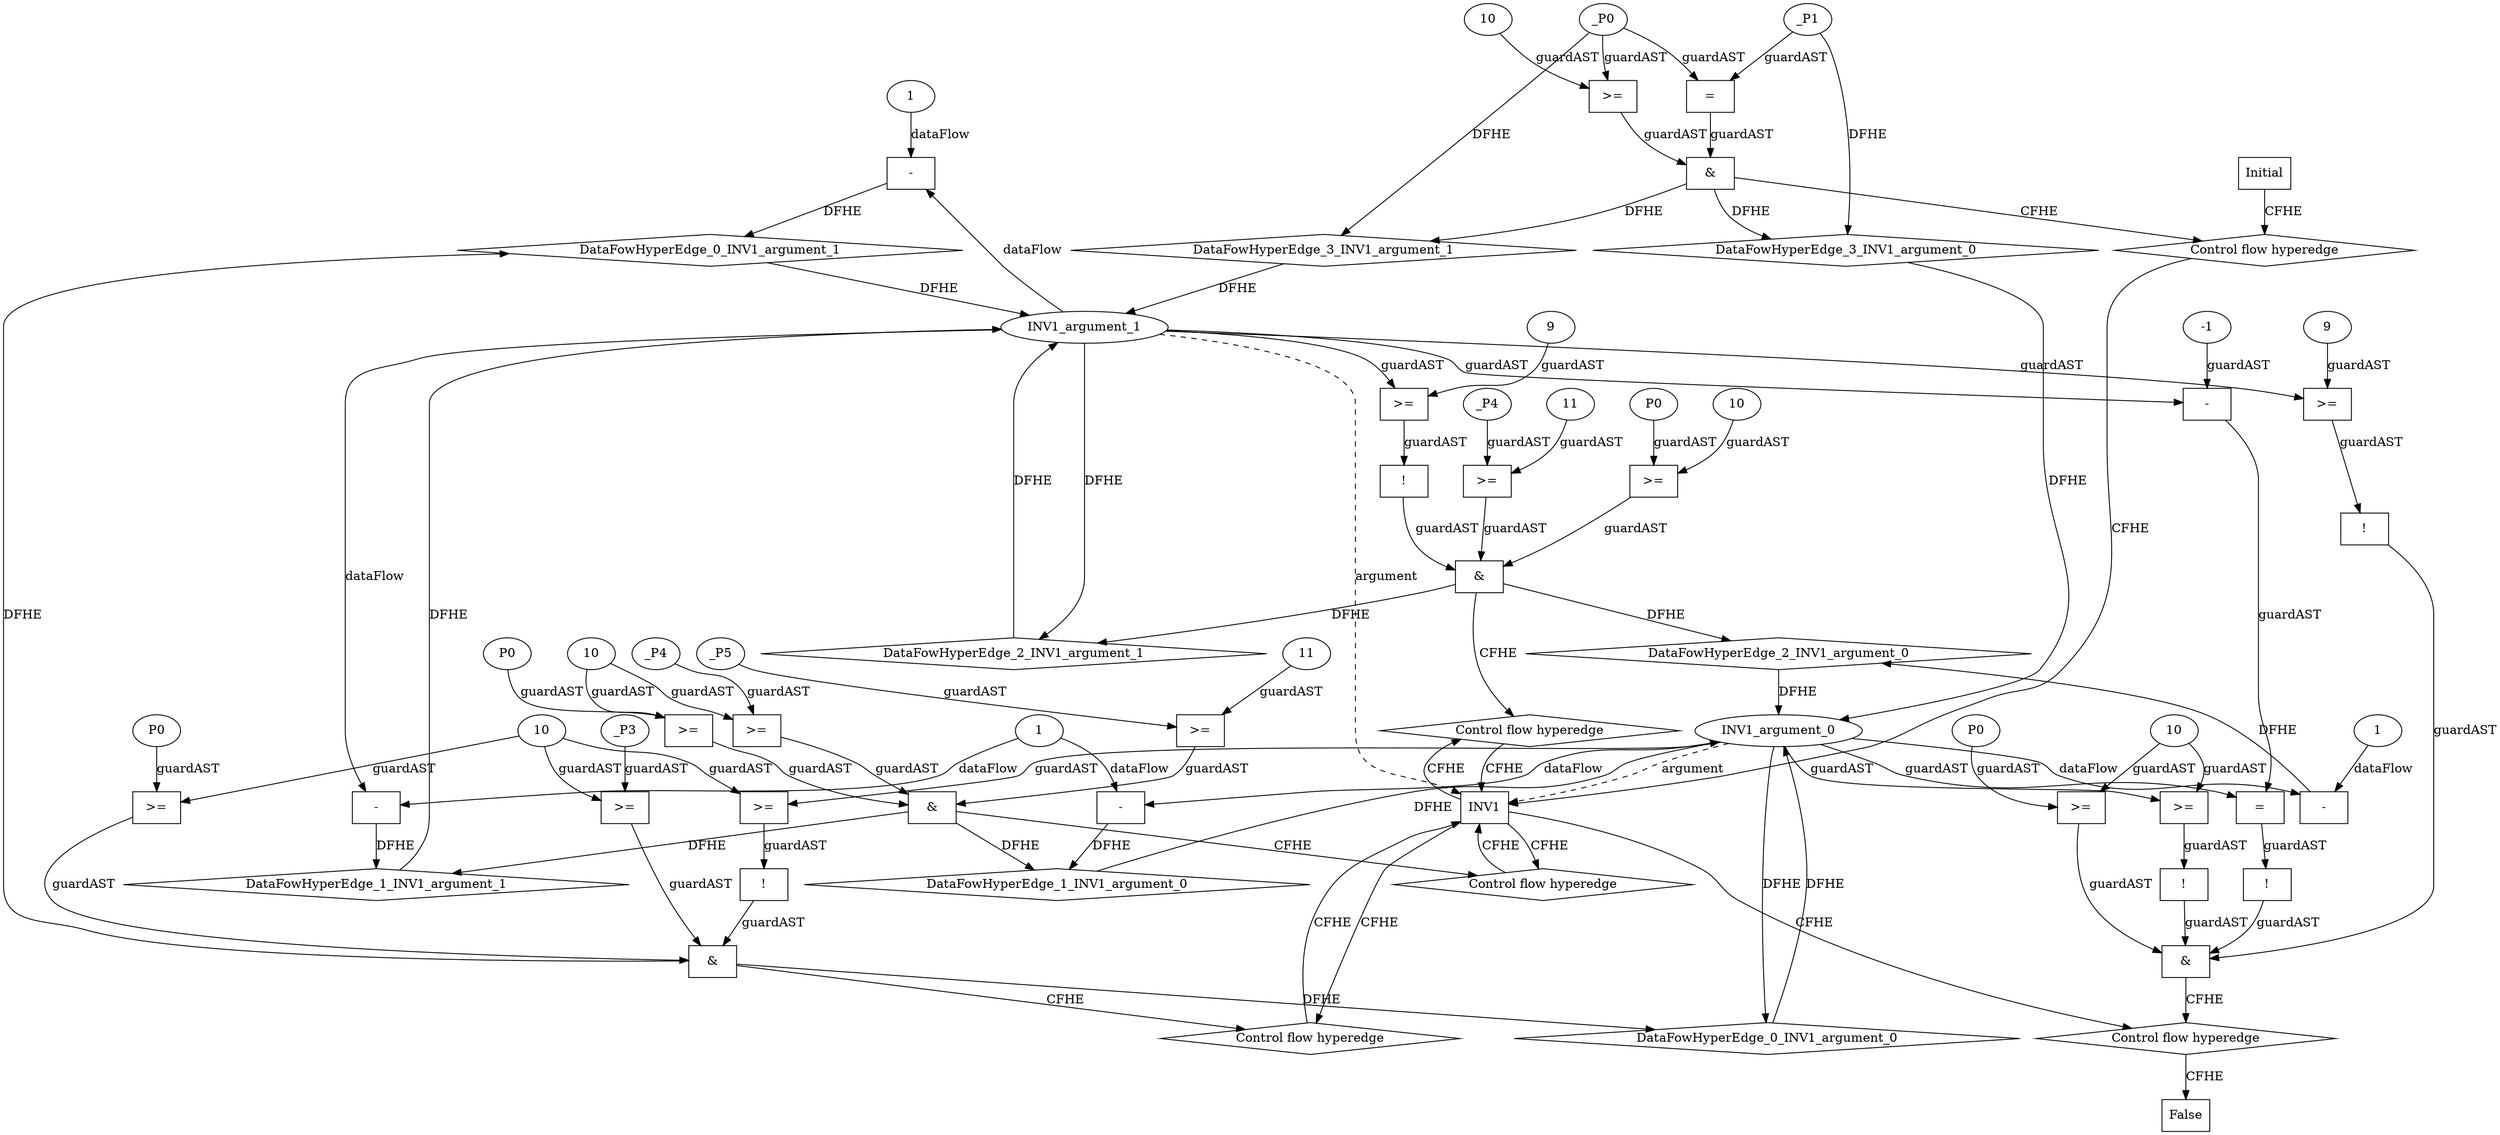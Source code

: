 // Horn Graph
digraph {
	"xxxINV1___INV1_0xxxdataFlow_0_node_0" [label="-"  nodeName="xxxINV1___INV1_0xxxdataFlow_0_node_0" class=Operator GNNNodeID=2 shape=rect]
	"xxxINV1___INV1_0xxxdataFlow_0_node_2" [label="1"  nodeName="xxxINV1___INV1_0xxxdataFlow_0_node_2" class=IdealInt GNNNodeID=3]
		"INV1_argument_1" -> "xxxINV1___INV1_0xxxdataFlow_0_node_0" [ label="dataFlow"]
		"xxxINV1___INV1_0xxxdataFlow_0_node_2" -> "xxxINV1___INV1_0xxxdataFlow_0_node_0" [ label="dataFlow"]
	"xxxINV1___INV1_0xxxguard_0_node_0" [label="!"  nodeName="xxxINV1___INV1_0xxxguard_0_node_0" class=Operator GNNNodeID=4 shape=rect]
	"xxxINV1___INV1_0xxxguard_0_node_1" [label=">="  nodeName="xxxINV1___INV1_0xxxguard_0_node_1" class=Operator GNNNodeID=5 shape=rect]
	"xxxINV1___INV1_0xxxguard_0_node_2" [label="10"  nodeName="xxxINV1___INV1_0xxxguard_0_node_2" class=IdealInt GNNNodeID=6]
		"xxxINV1___INV1_0xxxguard_0_node_1" -> "xxxINV1___INV1_0xxxguard_0_node_0" [ label="guardAST"]
		"xxxINV1___INV1_0xxxguard_0_node_2" -> "xxxINV1___INV1_0xxxguard_0_node_1" [ label="guardAST"]
		"INV1_argument_0" -> "xxxINV1___INV1_0xxxguard_0_node_1" [ label="guardAST"]
	"xxxINV1___INV1_0xxxguard1_node_0" [label=">="  nodeName="xxxINV1___INV1_0xxxguard1_node_0" class=Operator GNNNodeID=7 shape=rect]
	"xxxINV1___INV1_0xxxguard1_node_2" [label="_P3"  nodeName="xxxINV1___INV1_0xxxguard1_node_2" class=symbolicConstant GNNNodeID=8]
		"xxxINV1___INV1_0xxxguard_0_node_2" -> "xxxINV1___INV1_0xxxguard1_node_0" [ label="guardAST"]
		"xxxINV1___INV1_0xxxguard1_node_2" -> "xxxINV1___INV1_0xxxguard1_node_0" [ label="guardAST"]
	"xxxINV1___INV1_0xxxguard2_node_0" [label=">="  nodeName="xxxINV1___INV1_0xxxguard2_node_0" class=Operator GNNNodeID=9 shape=rect]
	"xxxINV1___INV1_0xxxguard2_node_2" [label="P0"  nodeName="xxxINV1___INV1_0xxxguard2_node_2" class=symbolicConstant GNNNodeID=10]
		"xxxINV1___INV1_0xxxguard_0_node_2" -> "xxxINV1___INV1_0xxxguard2_node_0" [ label="guardAST"]
		"xxxINV1___INV1_0xxxguard2_node_2" -> "xxxINV1___INV1_0xxxguard2_node_0" [ label="guardAST"]
	"xxxINV1___INV1_1xxxdataFlow_0_node_0" [label="-"  nodeName="xxxINV1___INV1_1xxxdataFlow_0_node_0" class=Operator GNNNodeID=11 shape=rect]
	"xxxINV1___INV1_1xxxdataFlow_0_node_2" [label="1"  nodeName="xxxINV1___INV1_1xxxdataFlow_0_node_2" class=IdealInt GNNNodeID=12]
		"INV1_argument_0" -> "xxxINV1___INV1_1xxxdataFlow_0_node_0" [ label="dataFlow"]
		"xxxINV1___INV1_1xxxdataFlow_0_node_2" -> "xxxINV1___INV1_1xxxdataFlow_0_node_0" [ label="dataFlow"]
	"xxxINV1___INV1_1xxxdataFlow1_node_0" [label="-"  nodeName="xxxINV1___INV1_1xxxdataFlow1_node_0" class=Operator GNNNodeID=13 shape=rect]
		"INV1_argument_1" -> "xxxINV1___INV1_1xxxdataFlow1_node_0" [ label="dataFlow"]
		"xxxINV1___INV1_1xxxdataFlow_0_node_2" -> "xxxINV1___INV1_1xxxdataFlow1_node_0" [ label="dataFlow"]
	"xxxINV1___INV1_1xxxguard_0_node_0" [label=">="  nodeName="xxxINV1___INV1_1xxxguard_0_node_0" class=Operator GNNNodeID=14 shape=rect]
	"xxxINV1___INV1_1xxxguard_0_node_1" [label="11"  nodeName="xxxINV1___INV1_1xxxguard_0_node_1" class=IdealInt GNNNodeID=15]
	"xxxINV1___INV1_1xxxguard_0_node_2" [label="_P5"  nodeName="xxxINV1___INV1_1xxxguard_0_node_2" class=symbolicConstant GNNNodeID=16]
		"xxxINV1___INV1_1xxxguard_0_node_1" -> "xxxINV1___INV1_1xxxguard_0_node_0" [ label="guardAST"]
		"xxxINV1___INV1_1xxxguard_0_node_2" -> "xxxINV1___INV1_1xxxguard_0_node_0" [ label="guardAST"]
	"xxxINV1___INV1_1xxxguard1_node_0" [label=">="  nodeName="xxxINV1___INV1_1xxxguard1_node_0" class=Operator GNNNodeID=17 shape=rect]
	"xxxINV1___INV1_1xxxguard1_node_1" [label="10"  nodeName="xxxINV1___INV1_1xxxguard1_node_1" class=IdealInt GNNNodeID=18]
	"xxxINV1___INV1_1xxxguard1_node_2" [label="_P4"  nodeName="xxxINV1___INV1_1xxxguard1_node_2" class=symbolicConstant GNNNodeID=19]
		"xxxINV1___INV1_1xxxguard1_node_1" -> "xxxINV1___INV1_1xxxguard1_node_0" [ label="guardAST"]
		"xxxINV1___INV1_1xxxguard1_node_2" -> "xxxINV1___INV1_1xxxguard1_node_0" [ label="guardAST"]
	"xxxINV1___INV1_1xxxguard2_node_0" [label=">="  nodeName="xxxINV1___INV1_1xxxguard2_node_0" class=Operator GNNNodeID=20 shape=rect]
	"xxxINV1___INV1_1xxxguard2_node_2" [label="P0"  nodeName="xxxINV1___INV1_1xxxguard2_node_2" class=symbolicConstant GNNNodeID=21]
		"xxxINV1___INV1_1xxxguard1_node_1" -> "xxxINV1___INV1_1xxxguard2_node_0" [ label="guardAST"]
		"xxxINV1___INV1_1xxxguard2_node_2" -> "xxxINV1___INV1_1xxxguard2_node_0" [ label="guardAST"]
	"xxxINV1___INV1_2xxxdataFlow_0_node_0" [label="-"  nodeName="xxxINV1___INV1_2xxxdataFlow_0_node_0" class=Operator GNNNodeID=22 shape=rect]
	"xxxINV1___INV1_2xxxdataFlow_0_node_2" [label="1"  nodeName="xxxINV1___INV1_2xxxdataFlow_0_node_2" class=IdealInt GNNNodeID=23]
		"INV1_argument_0" -> "xxxINV1___INV1_2xxxdataFlow_0_node_0" [ label="dataFlow"]
		"xxxINV1___INV1_2xxxdataFlow_0_node_2" -> "xxxINV1___INV1_2xxxdataFlow_0_node_0" [ label="dataFlow"]
	"xxxINV1___INV1_2xxxguard_0_node_0" [label="!"  nodeName="xxxINV1___INV1_2xxxguard_0_node_0" class=Operator GNNNodeID=24 shape=rect]
	"xxxINV1___INV1_2xxxguard_0_node_1" [label=">="  nodeName="xxxINV1___INV1_2xxxguard_0_node_1" class=Operator GNNNodeID=25 shape=rect]
	"xxxINV1___INV1_2xxxguard_0_node_2" [label="9"  nodeName="xxxINV1___INV1_2xxxguard_0_node_2" class=IdealInt GNNNodeID=26]
		"xxxINV1___INV1_2xxxguard_0_node_1" -> "xxxINV1___INV1_2xxxguard_0_node_0" [ label="guardAST"]
		"xxxINV1___INV1_2xxxguard_0_node_2" -> "xxxINV1___INV1_2xxxguard_0_node_1" [ label="guardAST"]
		"INV1_argument_1" -> "xxxINV1___INV1_2xxxguard_0_node_1" [ label="guardAST"]
	"xxxINV1___INV1_2xxxguard1_node_0" [label=">="  nodeName="xxxINV1___INV1_2xxxguard1_node_0" class=Operator GNNNodeID=27 shape=rect]
	"xxxINV1___INV1_2xxxguard1_node_1" [label="11"  nodeName="xxxINV1___INV1_2xxxguard1_node_1" class=IdealInt GNNNodeID=28]
	"xxxINV1___INV1_2xxxguard1_node_2" [label="_P4"  nodeName="xxxINV1___INV1_2xxxguard1_node_2" class=symbolicConstant GNNNodeID=29]
		"xxxINV1___INV1_2xxxguard1_node_1" -> "xxxINV1___INV1_2xxxguard1_node_0" [ label="guardAST"]
		"xxxINV1___INV1_2xxxguard1_node_2" -> "xxxINV1___INV1_2xxxguard1_node_0" [ label="guardAST"]
	"xxxINV1___INV1_2xxxguard2_node_0" [label=">="  nodeName="xxxINV1___INV1_2xxxguard2_node_0" class=Operator GNNNodeID=30 shape=rect]
	"xxxINV1___INV1_2xxxguard2_node_1" [label="10"  nodeName="xxxINV1___INV1_2xxxguard2_node_1" class=IdealInt GNNNodeID=31]
	"xxxINV1___INV1_2xxxguard2_node_2" [label="P0"  nodeName="xxxINV1___INV1_2xxxguard2_node_2" class=symbolicConstant GNNNodeID=32]
		"xxxINV1___INV1_2xxxguard2_node_1" -> "xxxINV1___INV1_2xxxguard2_node_0" [ label="guardAST"]
		"xxxINV1___INV1_2xxxguard2_node_2" -> "xxxINV1___INV1_2xxxguard2_node_0" [ label="guardAST"]
	"xxxINV1___Initial_3xxxdataFlow_0_node_0" [label="_P1"  nodeName="xxxINV1___Initial_3xxxdataFlow_0_node_0" class=symbolicConstant GNNNodeID=33]
	"xxxINV1___Initial_3xxxdataFlow1_node_0" [label="_P0"  nodeName="xxxINV1___Initial_3xxxdataFlow1_node_0" class=symbolicConstant GNNNodeID=34]
	"xxxINV1___Initial_3xxxguard_0_node_0" [label=">="  nodeName="xxxINV1___Initial_3xxxguard_0_node_0" class=Operator GNNNodeID=35 shape=rect]
	"xxxINV1___Initial_3xxxguard_0_node_1" [label="10"  nodeName="xxxINV1___Initial_3xxxguard_0_node_1" class=IdealInt GNNNodeID=36]
		"xxxINV1___Initial_3xxxguard_0_node_1" -> "xxxINV1___Initial_3xxxguard_0_node_0" [ label="guardAST"]
		"xxxINV1___Initial_3xxxdataFlow1_node_0" -> "xxxINV1___Initial_3xxxguard_0_node_0" [ label="guardAST"]
	"xxxINV1___Initial_3xxxguard1_node_0" [label="="  nodeName="xxxINV1___Initial_3xxxguard1_node_0" class=Operator GNNNodeID=37 shape=rect]
		"xxxINV1___Initial_3xxxdataFlow_0_node_0" -> "xxxINV1___Initial_3xxxguard1_node_0" [ label="guardAST"]
		"xxxINV1___Initial_3xxxdataFlow1_node_0" -> "xxxINV1___Initial_3xxxguard1_node_0" [ label="guardAST"]
	"xxxFALSE___INV1_4xxxguard_0_node_0" [label="!"  nodeName="xxxFALSE___INV1_4xxxguard_0_node_0" class=Operator GNNNodeID=38 shape=rect]
	"xxxFALSE___INV1_4xxxguard_0_node_1" [label=">="  nodeName="xxxFALSE___INV1_4xxxguard_0_node_1" class=Operator GNNNodeID=39 shape=rect]
	"xxxFALSE___INV1_4xxxguard_0_node_2" [label="10"  nodeName="xxxFALSE___INV1_4xxxguard_0_node_2" class=IdealInt GNNNodeID=40]
		"xxxFALSE___INV1_4xxxguard_0_node_1" -> "xxxFALSE___INV1_4xxxguard_0_node_0" [ label="guardAST"]
		"xxxFALSE___INV1_4xxxguard_0_node_2" -> "xxxFALSE___INV1_4xxxguard_0_node_1" [ label="guardAST"]
		"INV1_argument_0" -> "xxxFALSE___INV1_4xxxguard_0_node_1" [ label="guardAST"]
	"xxxFALSE___INV1_4xxxguard1_node_0" [label="!"  nodeName="xxxFALSE___INV1_4xxxguard1_node_0" class=Operator GNNNodeID=41 shape=rect]
	"xxxFALSE___INV1_4xxxguard1_node_1" [label=">="  nodeName="xxxFALSE___INV1_4xxxguard1_node_1" class=Operator GNNNodeID=42 shape=rect]
	"xxxFALSE___INV1_4xxxguard1_node_2" [label="9"  nodeName="xxxFALSE___INV1_4xxxguard1_node_2" class=IdealInt GNNNodeID=43]
		"xxxFALSE___INV1_4xxxguard1_node_1" -> "xxxFALSE___INV1_4xxxguard1_node_0" [ label="guardAST"]
		"xxxFALSE___INV1_4xxxguard1_node_2" -> "xxxFALSE___INV1_4xxxguard1_node_1" [ label="guardAST"]
		"INV1_argument_1" -> "xxxFALSE___INV1_4xxxguard1_node_1" [ label="guardAST"]
	"xxxFALSE___INV1_4xxxguard2_node_0" [label=">="  nodeName="xxxFALSE___INV1_4xxxguard2_node_0" class=Operator GNNNodeID=44 shape=rect]
	"xxxFALSE___INV1_4xxxguard2_node_2" [label="P0"  nodeName="xxxFALSE___INV1_4xxxguard2_node_2" class=symbolicConstant GNNNodeID=45]
		"xxxFALSE___INV1_4xxxguard_0_node_2" -> "xxxFALSE___INV1_4xxxguard2_node_0" [ label="guardAST"]
		"xxxFALSE___INV1_4xxxguard2_node_2" -> "xxxFALSE___INV1_4xxxguard2_node_0" [ label="guardAST"]
	"xxxFALSE___INV1_4xxxguard3_node_0" [label="!"  nodeName="xxxFALSE___INV1_4xxxguard3_node_0" class=Operator GNNNodeID=46 shape=rect]
	"xxxFALSE___INV1_4xxxguard3_node_1" [label="="  nodeName="xxxFALSE___INV1_4xxxguard3_node_1" class=Operator GNNNodeID=47 shape=rect]
	"xxxFALSE___INV1_4xxxguard3_node_3" [label="-"  nodeName="xxxFALSE___INV1_4xxxguard3_node_3" class=Operator GNNNodeID=48 shape=rect]
	"xxxFALSE___INV1_4xxxguard3_node_5" [label="-1"  nodeName="xxxFALSE___INV1_4xxxguard3_node_5" class=IdealInt GNNNodeID=49]
		"xxxFALSE___INV1_4xxxguard3_node_1" -> "xxxFALSE___INV1_4xxxguard3_node_0" [ label="guardAST"]
		"INV1_argument_0" -> "xxxFALSE___INV1_4xxxguard3_node_1" [ label="guardAST"]
		"xxxFALSE___INV1_4xxxguard3_node_3" -> "xxxFALSE___INV1_4xxxguard3_node_1" [ label="guardAST"]
		"INV1_argument_1" -> "xxxFALSE___INV1_4xxxguard3_node_3" [ label="guardAST"]
		"xxxFALSE___INV1_4xxxguard3_node_5" -> "xxxFALSE___INV1_4xxxguard3_node_3" [ label="guardAST"]
	"INV1" [label="INV1"  nodeName="INV1" class=CONTROL GNNNodeID=50 shape="rect"]
	"FALSE" [label="False"  nodeName=False class=CONTROL GNNNodeID=51 shape="rect"]
	"Initial" [label="Initial"  nodeName=Initial class=CONTROL GNNNodeID=52 shape="rect"]
	"ControlFowHyperEdge_0" [label="Control flow hyperedge"  hyperEdgeNodeID=0 nodeName=ControlFowHyperEdge_0 class=controlFlowHyperEdge shape="diamond"]
		"INV1" -> ControlFowHyperEdge_0 [ label="CFHE"]
		"ControlFowHyperEdge_0" -> "INV1" [ label="CFHE"]
	"ControlFowHyperEdge_1" [label="Control flow hyperedge"  hyperEdgeNodeID=1 nodeName=ControlFowHyperEdge_1 class=controlFlowHyperEdge shape="diamond"]
		"INV1" -> ControlFowHyperEdge_1 [ label="CFHE"]
		"ControlFowHyperEdge_1" -> "INV1" [ label="CFHE"]
	"ControlFowHyperEdge_2" [label="Control flow hyperedge"  hyperEdgeNodeID=2 nodeName=ControlFowHyperEdge_2 class=controlFlowHyperEdge shape="diamond"]
		"INV1" -> ControlFowHyperEdge_2 [ label="CFHE"]
		"ControlFowHyperEdge_2" -> "INV1" [ label="CFHE"]
	"ControlFowHyperEdge_3" [label="Control flow hyperedge"  hyperEdgeNodeID=3 nodeName=ControlFowHyperEdge_3 class=controlFlowHyperEdge shape="diamond"]
		"Initial" -> ControlFowHyperEdge_3 [ label="CFHE"]
		"ControlFowHyperEdge_3" -> "INV1" [ label="CFHE"]
	"ControlFowHyperEdge_4" [label="Control flow hyperedge"  hyperEdgeNodeID=4 nodeName=ControlFowHyperEdge_4 class=controlFlowHyperEdge shape="diamond"]
		"INV1" -> ControlFowHyperEdge_4 [ label="CFHE"]
		"ControlFowHyperEdge_4" -> "FALSE" [ label="CFHE"]
	"INV1_argument_0" [label="INV1_argument_0"  nodeName=argument0 class=argument shape=oval GNNNodeID=53 head="INV1"]
		"INV1_argument_0" -> "INV1" [ label="argument" style=dashed]
	"INV1_argument_1" [label="INV1_argument_1"  nodeName=argument1 class=argument shape=oval GNNNodeID=53 head="INV1"]
		"INV1_argument_1" -> "INV1" [ label="argument" style=dashed]
	"xxxINV1___INV1_0xxx_and" [label="&"  andName="xxxINV1___INV1_0xxx_and" class=Operator shape=rect]
		"xxxINV1___INV1_0xxxguard_0_node_0" -> "xxxINV1___INV1_0xxx_and" [ label="guardAST"]
		"xxxINV1___INV1_0xxxguard1_node_0" -> "xxxINV1___INV1_0xxx_and" [ label="guardAST"]
		"xxxINV1___INV1_0xxxguard2_node_0" -> "xxxINV1___INV1_0xxx_and" [ label="guardAST"]
		"xxxINV1___INV1_0xxx_and" -> "ControlFowHyperEdge_0" [ label="CFHE"]
	"xxxINV1___INV1_1xxx_and" [label="&"  andName="xxxINV1___INV1_1xxx_and" class=Operator shape=rect]
		"xxxINV1___INV1_1xxxguard_0_node_0" -> "xxxINV1___INV1_1xxx_and" [ label="guardAST"]
		"xxxINV1___INV1_1xxxguard1_node_0" -> "xxxINV1___INV1_1xxx_and" [ label="guardAST"]
		"xxxINV1___INV1_1xxxguard2_node_0" -> "xxxINV1___INV1_1xxx_and" [ label="guardAST"]
		"xxxINV1___INV1_1xxx_and" -> "ControlFowHyperEdge_1" [ label="CFHE"]
	"xxxINV1___INV1_2xxx_and" [label="&"  andName="xxxINV1___INV1_2xxx_and" class=Operator shape=rect]
		"xxxINV1___INV1_2xxxguard_0_node_0" -> "xxxINV1___INV1_2xxx_and" [ label="guardAST"]
		"xxxINV1___INV1_2xxxguard1_node_0" -> "xxxINV1___INV1_2xxx_and" [ label="guardAST"]
		"xxxINV1___INV1_2xxxguard2_node_0" -> "xxxINV1___INV1_2xxx_and" [ label="guardAST"]
		"xxxINV1___INV1_2xxx_and" -> "ControlFowHyperEdge_2" [ label="CFHE"]
	"xxxINV1___Initial_3xxx_and" [label="&"  andName="xxxINV1___Initial_3xxx_and" class=Operator shape=rect]
		"xxxINV1___Initial_3xxxguard_0_node_0" -> "xxxINV1___Initial_3xxx_and" [ label="guardAST"]
		"xxxINV1___Initial_3xxxguard1_node_0" -> "xxxINV1___Initial_3xxx_and" [ label="guardAST"]
		"xxxINV1___Initial_3xxx_and" -> "ControlFowHyperEdge_3" [ label="CFHE"]
	"xxxFALSE___INV1_4xxx_and" [label="&"  andName="xxxFALSE___INV1_4xxx_and" class=Operator shape=rect]
		"xxxFALSE___INV1_4xxxguard_0_node_0" -> "xxxFALSE___INV1_4xxx_and" [ label="guardAST"]
		"xxxFALSE___INV1_4xxxguard1_node_0" -> "xxxFALSE___INV1_4xxx_and" [ label="guardAST"]
		"xxxFALSE___INV1_4xxxguard2_node_0" -> "xxxFALSE___INV1_4xxx_and" [ label="guardAST"]
		"xxxFALSE___INV1_4xxxguard3_node_0" -> "xxxFALSE___INV1_4xxx_and" [ label="guardAST"]
		"xxxFALSE___INV1_4xxx_and" -> "ControlFowHyperEdge_4" [ label="CFHE"]
		"INV1_argument_0" -> "DataFowHyperEdge_0_INV1_argument_0" [ label="DFHE"]
	"DataFowHyperEdge_0_INV1_argument_0" [label="DataFowHyperEdge_0_INV1_argument_0"  nodeName="DataFowHyperEdge_0_INV1_argument_0" class=DataFlowHyperedge shape=diamond]
		"DataFowHyperEdge_0_INV1_argument_0" -> "INV1_argument_0" [ label="DFHE"]
		"xxxINV1___INV1_0xxx_and" -> "DataFowHyperEdge_0_INV1_argument_0" [ label="DFHE"]
		"INV1_argument_1" -> "DataFowHyperEdge_2_INV1_argument_1" [ label="DFHE"]
	"DataFowHyperEdge_2_INV1_argument_1" [label="DataFowHyperEdge_2_INV1_argument_1"  nodeName="DataFowHyperEdge_2_INV1_argument_1" class=DataFlowHyperedge shape=diamond]
		"DataFowHyperEdge_2_INV1_argument_1" -> "INV1_argument_1" [ label="DFHE"]
		"xxxINV1___INV1_2xxx_and" -> "DataFowHyperEdge_2_INV1_argument_1" [ label="DFHE"]
	"DataFowHyperEdge_0_INV1_argument_1" [label="DataFowHyperEdge_0_INV1_argument_1"  nodeName="DataFowHyperEdge_0_INV1_argument_1" class=DataFlowHyperedge shape=diamond]
		"DataFowHyperEdge_0_INV1_argument_1" -> "INV1_argument_1" [ label="DFHE"]
		"xxxINV1___INV1_0xxx_and" -> "DataFowHyperEdge_0_INV1_argument_1" [ label="DFHE"]
		"xxxINV1___INV1_0xxxdataFlow_0_node_0" -> "DataFowHyperEdge_0_INV1_argument_1" [ label="DFHE"]
	"DataFowHyperEdge_1_INV1_argument_0" [label="DataFowHyperEdge_1_INV1_argument_0"  nodeName="DataFowHyperEdge_1_INV1_argument_0" class=DataFlowHyperedge shape=diamond]
		"DataFowHyperEdge_1_INV1_argument_0" -> "INV1_argument_0" [ label="DFHE"]
		"xxxINV1___INV1_1xxx_and" -> "DataFowHyperEdge_1_INV1_argument_0" [ label="DFHE"]
		"xxxINV1___INV1_1xxxdataFlow_0_node_0" -> "DataFowHyperEdge_1_INV1_argument_0" [ label="DFHE"]
	"DataFowHyperEdge_1_INV1_argument_1" [label="DataFowHyperEdge_1_INV1_argument_1"  nodeName="DataFowHyperEdge_1_INV1_argument_1" class=DataFlowHyperedge shape=diamond]
		"DataFowHyperEdge_1_INV1_argument_1" -> "INV1_argument_1" [ label="DFHE"]
		"xxxINV1___INV1_1xxx_and" -> "DataFowHyperEdge_1_INV1_argument_1" [ label="DFHE"]
		"xxxINV1___INV1_1xxxdataFlow1_node_0" -> "DataFowHyperEdge_1_INV1_argument_1" [ label="DFHE"]
	"DataFowHyperEdge_2_INV1_argument_0" [label="DataFowHyperEdge_2_INV1_argument_0"  nodeName="DataFowHyperEdge_2_INV1_argument_0" class=DataFlowHyperedge shape=diamond]
		"DataFowHyperEdge_2_INV1_argument_0" -> "INV1_argument_0" [ label="DFHE"]
		"xxxINV1___INV1_2xxx_and" -> "DataFowHyperEdge_2_INV1_argument_0" [ label="DFHE"]
		"xxxINV1___INV1_2xxxdataFlow_0_node_0" -> "DataFowHyperEdge_2_INV1_argument_0" [ label="DFHE"]
	"DataFowHyperEdge_3_INV1_argument_0" [label="DataFowHyperEdge_3_INV1_argument_0"  nodeName="DataFowHyperEdge_3_INV1_argument_0" class=DataFlowHyperedge shape=diamond]
		"DataFowHyperEdge_3_INV1_argument_0" -> "INV1_argument_0" [ label="DFHE"]
		"xxxINV1___Initial_3xxx_and" -> "DataFowHyperEdge_3_INV1_argument_0" [ label="DFHE"]
		"xxxINV1___Initial_3xxxdataFlow_0_node_0" -> "DataFowHyperEdge_3_INV1_argument_0" [ label="DFHE"]
	"DataFowHyperEdge_3_INV1_argument_1" [label="DataFowHyperEdge_3_INV1_argument_1"  nodeName="DataFowHyperEdge_3_INV1_argument_1" class=DataFlowHyperedge shape=diamond]
		"DataFowHyperEdge_3_INV1_argument_1" -> "INV1_argument_1" [ label="DFHE"]
		"xxxINV1___Initial_3xxx_and" -> "DataFowHyperEdge_3_INV1_argument_1" [ label="DFHE"]
		"xxxINV1___Initial_3xxxdataFlow1_node_0" -> "DataFowHyperEdge_3_INV1_argument_1" [ label="DFHE"]
}
